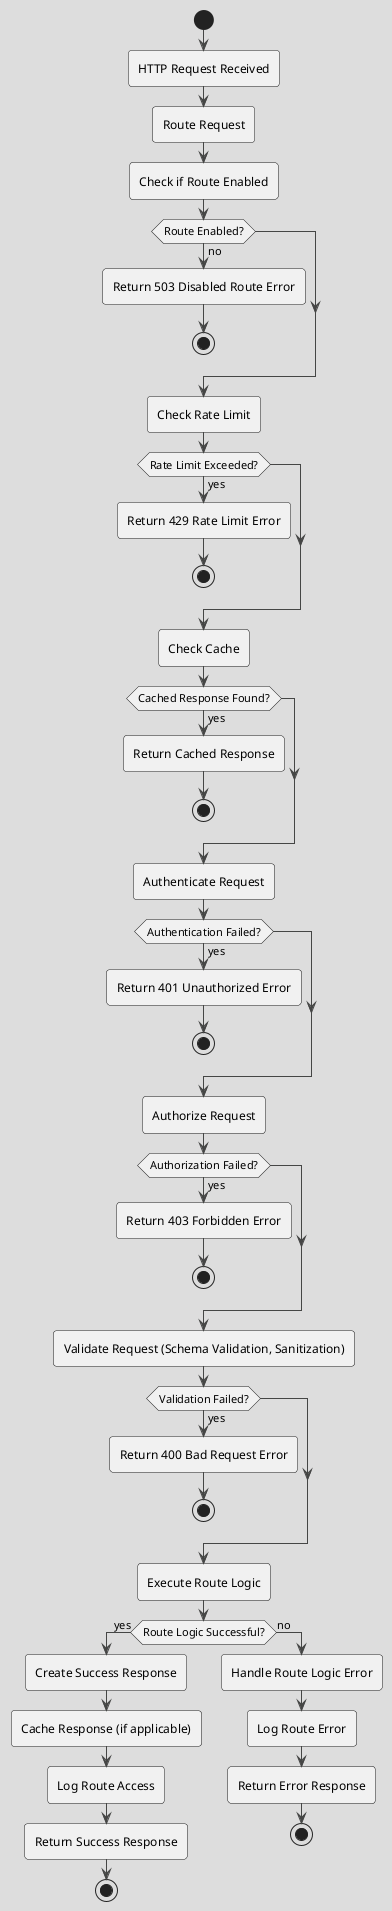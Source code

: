 @startuml
!theme toy

start
:HTTP Request Received;

:Route Request;

:Check if Route Enabled;
if (Route Enabled?) then (no)
  :Return 503 Disabled Route Error;
  stop
endif

:Check Rate Limit;
if (Rate Limit Exceeded?) then (yes)
  :Return 429 Rate Limit Error;
  stop
endif

:Check Cache;
if (Cached Response Found?) then (yes)
  :Return Cached Response;
  stop
endif

:Authenticate Request;
if (Authentication Failed?) then (yes)
  :Return 401 Unauthorized Error;
  stop
endif

:Authorize Request;
if (Authorization Failed?) then (yes)
  :Return 403 Forbidden Error;
  stop
endif

:Validate Request (Schema Validation, Sanitization);
if (Validation Failed?) then (yes)
  :Return 400 Bad Request Error;
  stop
endif

:Execute Route Logic;
if (Route Logic Successful?) then (yes)
  :Create Success Response;
  :Cache Response (if applicable);
  :Log Route Access;
  :Return Success Response;
  stop
else (no)
  :Handle Route Logic Error;
  :Log Route Error;
  :Return Error Response;
  stop
endif

@enduml